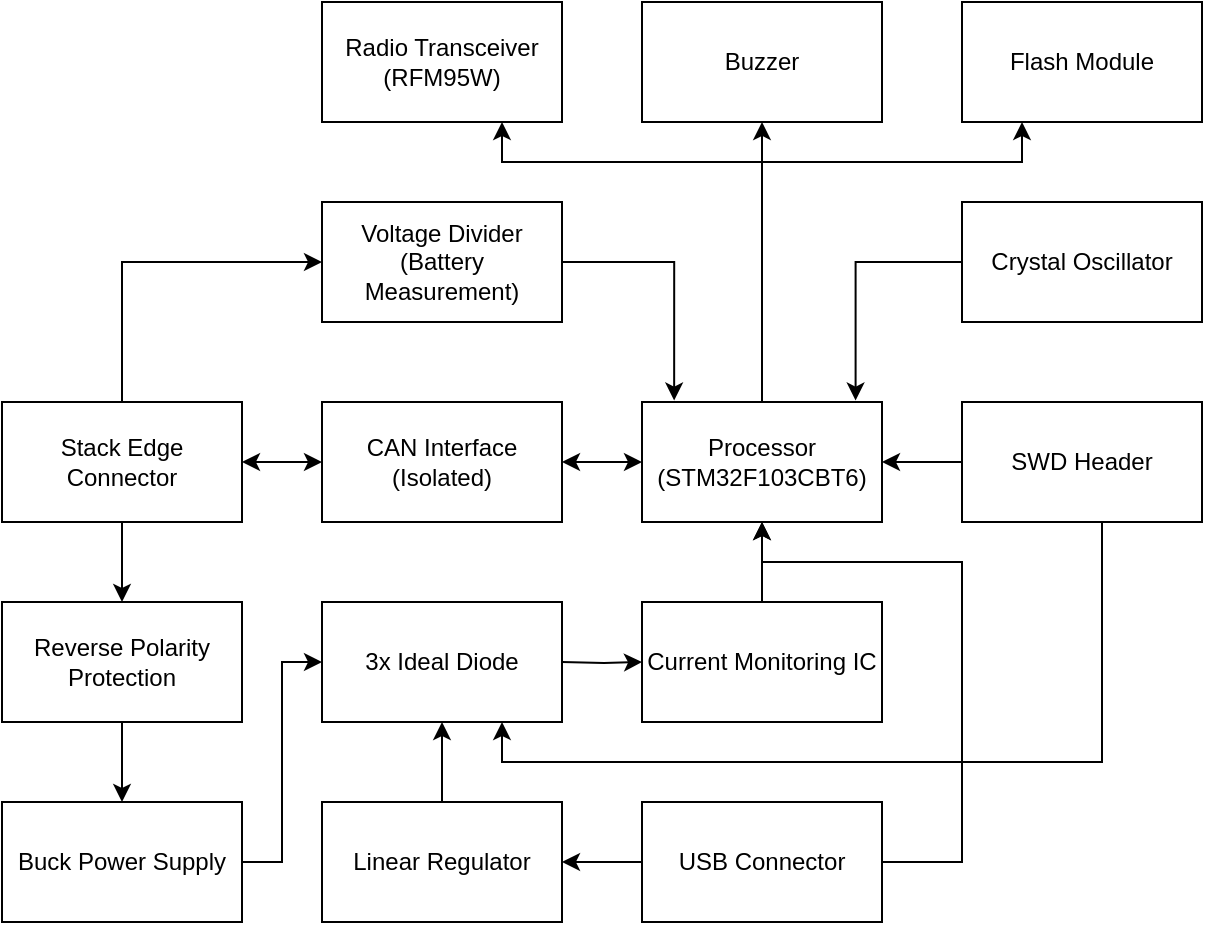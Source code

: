 <mxfile version="22.1.3" type="device">
  <diagram name="Page-1" id="m4HbVYhpBsFxY-E0fdw8">
    <mxGraphModel dx="1013" dy="524" grid="1" gridSize="10" guides="1" tooltips="1" connect="1" arrows="1" fold="1" page="1" pageScale="1" pageWidth="850" pageHeight="1100" math="0" shadow="0">
      <root>
        <mxCell id="0" />
        <mxCell id="1" parent="0" />
        <mxCell id="GqpDL0QlQFK2nMcuySfG-4" value="" style="edgeStyle=orthogonalEdgeStyle;rounded=0;orthogonalLoop=1;jettySize=auto;html=1;startArrow=classic;startFill=1;" parent="1" source="GqpDL0QlQFK2nMcuySfG-1" target="GqpDL0QlQFK2nMcuySfG-3" edge="1">
          <mxGeometry relative="1" as="geometry" />
        </mxCell>
        <mxCell id="74W6D5vzAUNJO_zQE1V--12" style="edgeStyle=orthogonalEdgeStyle;rounded=0;orthogonalLoop=1;jettySize=auto;html=1;entryX=0;entryY=0.5;entryDx=0;entryDy=0;" parent="1" source="GqpDL0QlQFK2nMcuySfG-1" target="74W6D5vzAUNJO_zQE1V--7" edge="1">
          <mxGeometry relative="1" as="geometry">
            <Array as="points">
              <mxPoint x="180" y="130" />
            </Array>
          </mxGeometry>
        </mxCell>
        <mxCell id="CMK4vEeK8Xor_b6nnSUB-4" value="" style="edgeStyle=orthogonalEdgeStyle;rounded=0;orthogonalLoop=1;jettySize=auto;html=1;" edge="1" parent="1" source="GqpDL0QlQFK2nMcuySfG-1" target="CMK4vEeK8Xor_b6nnSUB-3">
          <mxGeometry relative="1" as="geometry" />
        </mxCell>
        <mxCell id="GqpDL0QlQFK2nMcuySfG-1" value="&lt;div&gt;Stack Edge Connector&lt;/div&gt;" style="whiteSpace=wrap;html=1;" parent="1" vertex="1">
          <mxGeometry x="120" y="200" width="120" height="60" as="geometry" />
        </mxCell>
        <mxCell id="CMK4vEeK8Xor_b6nnSUB-25" style="edgeStyle=orthogonalEdgeStyle;rounded=0;orthogonalLoop=1;jettySize=auto;html=1;exitX=0.5;exitY=0;exitDx=0;exitDy=0;entryX=0.5;entryY=1;entryDx=0;entryDy=0;" edge="1" parent="1" source="GqpDL0QlQFK2nMcuySfG-2" target="CMK4vEeK8Xor_b6nnSUB-11">
          <mxGeometry relative="1" as="geometry" />
        </mxCell>
        <mxCell id="CMK4vEeK8Xor_b6nnSUB-26" style="edgeStyle=orthogonalEdgeStyle;rounded=0;orthogonalLoop=1;jettySize=auto;html=1;exitX=0.5;exitY=0;exitDx=0;exitDy=0;entryX=0.75;entryY=1;entryDx=0;entryDy=0;" edge="1" parent="1" source="GqpDL0QlQFK2nMcuySfG-2" target="CMK4vEeK8Xor_b6nnSUB-23">
          <mxGeometry relative="1" as="geometry">
            <Array as="points">
              <mxPoint x="500" y="80" />
              <mxPoint x="370" y="80" />
            </Array>
          </mxGeometry>
        </mxCell>
        <mxCell id="CMK4vEeK8Xor_b6nnSUB-27" style="edgeStyle=orthogonalEdgeStyle;rounded=0;orthogonalLoop=1;jettySize=auto;html=1;exitX=0.5;exitY=0;exitDx=0;exitDy=0;entryX=0.25;entryY=1;entryDx=0;entryDy=0;" edge="1" parent="1" source="GqpDL0QlQFK2nMcuySfG-2" target="CMK4vEeK8Xor_b6nnSUB-8">
          <mxGeometry relative="1" as="geometry">
            <Array as="points">
              <mxPoint x="500" y="80" />
              <mxPoint x="630" y="80" />
            </Array>
          </mxGeometry>
        </mxCell>
        <mxCell id="GqpDL0QlQFK2nMcuySfG-2" value="Processor&lt;br&gt;(STM32F103CBT6)" style="whiteSpace=wrap;html=1;" parent="1" vertex="1">
          <mxGeometry x="440" y="200" width="120" height="60" as="geometry" />
        </mxCell>
        <mxCell id="GqpDL0QlQFK2nMcuySfG-6" value="" style="edgeStyle=orthogonalEdgeStyle;rounded=0;orthogonalLoop=1;jettySize=auto;html=1;startArrow=classic;startFill=1;" parent="1" source="GqpDL0QlQFK2nMcuySfG-3" target="GqpDL0QlQFK2nMcuySfG-2" edge="1">
          <mxGeometry relative="1" as="geometry" />
        </mxCell>
        <mxCell id="GqpDL0QlQFK2nMcuySfG-3" value="CAN Interface (Isolated)" style="whiteSpace=wrap;html=1;" parent="1" vertex="1">
          <mxGeometry x="280" y="200" width="120" height="60" as="geometry" />
        </mxCell>
        <mxCell id="74W6D5vzAUNJO_zQE1V--4" value="" style="edgeStyle=orthogonalEdgeStyle;rounded=0;orthogonalLoop=1;jettySize=auto;html=1;" parent="1" source="GqpDL0QlQFK2nMcuySfG-7" edge="1">
          <mxGeometry relative="1" as="geometry">
            <mxPoint x="280" y="330" as="targetPoint" />
            <Array as="points">
              <mxPoint x="260" y="430" />
              <mxPoint x="260" y="330" />
            </Array>
          </mxGeometry>
        </mxCell>
        <mxCell id="GqpDL0QlQFK2nMcuySfG-7" value="Buck Power Supply" style="whiteSpace=wrap;html=1;" parent="1" vertex="1">
          <mxGeometry x="120" y="400" width="120" height="60" as="geometry" />
        </mxCell>
        <mxCell id="GqpDL0QlQFK2nMcuySfG-9" value="" style="edgeStyle=orthogonalEdgeStyle;rounded=0;orthogonalLoop=1;jettySize=auto;html=1;" parent="1" source="GqpDL0QlQFK2nMcuySfG-8" target="GqpDL0QlQFK2nMcuySfG-2" edge="1">
          <mxGeometry relative="1" as="geometry" />
        </mxCell>
        <mxCell id="GqpDL0QlQFK2nMcuySfG-8" value="&lt;div&gt;Current Monitoring IC&lt;br&gt;&lt;/div&gt;" style="whiteSpace=wrap;html=1;" parent="1" vertex="1">
          <mxGeometry x="440" y="300" width="120" height="60" as="geometry" />
        </mxCell>
        <mxCell id="74W6D5vzAUNJO_zQE1V--6" value="" style="edgeStyle=orthogonalEdgeStyle;rounded=0;orthogonalLoop=1;jettySize=auto;html=1;" parent="1" target="GqpDL0QlQFK2nMcuySfG-8" edge="1">
          <mxGeometry relative="1" as="geometry">
            <mxPoint x="400" y="330" as="sourcePoint" />
          </mxGeometry>
        </mxCell>
        <mxCell id="GqpDL0QlQFK2nMcuySfG-17" value="" style="edgeStyle=orthogonalEdgeStyle;rounded=0;orthogonalLoop=1;jettySize=auto;html=1;" parent="1" source="GqpDL0QlQFK2nMcuySfG-15" target="GqpDL0QlQFK2nMcuySfG-2" edge="1">
          <mxGeometry relative="1" as="geometry">
            <Array as="points">
              <mxPoint x="600" y="430" />
              <mxPoint x="600" y="280" />
              <mxPoint x="500" y="280" />
            </Array>
          </mxGeometry>
        </mxCell>
        <mxCell id="74W6D5vzAUNJO_zQE1V--2" value="" style="edgeStyle=orthogonalEdgeStyle;rounded=0;orthogonalLoop=1;jettySize=auto;html=1;" parent="1" source="GqpDL0QlQFK2nMcuySfG-15" target="74W6D5vzAUNJO_zQE1V--1" edge="1">
          <mxGeometry relative="1" as="geometry" />
        </mxCell>
        <mxCell id="GqpDL0QlQFK2nMcuySfG-15" value="USB Connector" style="whiteSpace=wrap;html=1;" parent="1" vertex="1">
          <mxGeometry x="440" y="400" width="120" height="60" as="geometry" />
        </mxCell>
        <mxCell id="GqpDL0QlQFK2nMcuySfG-19" value="" style="edgeStyle=orthogonalEdgeStyle;rounded=0;orthogonalLoop=1;jettySize=auto;html=1;" parent="1" source="GqpDL0QlQFK2nMcuySfG-18" target="GqpDL0QlQFK2nMcuySfG-2" edge="1">
          <mxGeometry relative="1" as="geometry" />
        </mxCell>
        <mxCell id="CMK4vEeK8Xor_b6nnSUB-2" style="edgeStyle=orthogonalEdgeStyle;rounded=0;orthogonalLoop=1;jettySize=auto;html=1;entryX=0.75;entryY=1;entryDx=0;entryDy=0;" edge="1" parent="1" source="GqpDL0QlQFK2nMcuySfG-18" target="CMK4vEeK8Xor_b6nnSUB-1">
          <mxGeometry relative="1" as="geometry">
            <mxPoint x="740" y="470" as="targetPoint" />
            <Array as="points">
              <mxPoint x="670" y="380" />
              <mxPoint x="370" y="380" />
            </Array>
          </mxGeometry>
        </mxCell>
        <mxCell id="GqpDL0QlQFK2nMcuySfG-18" value="&lt;div&gt;SWD Header&lt;/div&gt;" style="whiteSpace=wrap;html=1;" parent="1" vertex="1">
          <mxGeometry x="600" y="200" width="120" height="60" as="geometry" />
        </mxCell>
        <mxCell id="74W6D5vzAUNJO_zQE1V--15" style="edgeStyle=orthogonalEdgeStyle;rounded=0;orthogonalLoop=1;jettySize=auto;html=1;entryX=0.89;entryY=-0.012;entryDx=0;entryDy=0;entryPerimeter=0;" parent="1" source="GqpDL0QlQFK2nMcuySfG-20" target="GqpDL0QlQFK2nMcuySfG-2" edge="1">
          <mxGeometry relative="1" as="geometry" />
        </mxCell>
        <mxCell id="GqpDL0QlQFK2nMcuySfG-20" value="Crystal Oscillator" style="whiteSpace=wrap;html=1;" parent="1" vertex="1">
          <mxGeometry x="600" y="100" width="120" height="60" as="geometry" />
        </mxCell>
        <mxCell id="74W6D5vzAUNJO_zQE1V--11" value="" style="edgeStyle=orthogonalEdgeStyle;rounded=0;orthogonalLoop=1;jettySize=auto;html=1;" parent="1" source="74W6D5vzAUNJO_zQE1V--1" edge="1">
          <mxGeometry relative="1" as="geometry">
            <mxPoint x="340" y="360" as="targetPoint" />
          </mxGeometry>
        </mxCell>
        <mxCell id="74W6D5vzAUNJO_zQE1V--1" value="Linear Regulator" style="whiteSpace=wrap;html=1;" parent="1" vertex="1">
          <mxGeometry x="280" y="400" width="120" height="60" as="geometry" />
        </mxCell>
        <mxCell id="74W6D5vzAUNJO_zQE1V--14" style="edgeStyle=orthogonalEdgeStyle;rounded=0;orthogonalLoop=1;jettySize=auto;html=1;entryX=0.134;entryY=-0.012;entryDx=0;entryDy=0;entryPerimeter=0;" parent="1" source="74W6D5vzAUNJO_zQE1V--7" target="GqpDL0QlQFK2nMcuySfG-2" edge="1">
          <mxGeometry relative="1" as="geometry" />
        </mxCell>
        <mxCell id="74W6D5vzAUNJO_zQE1V--7" value="&lt;div&gt;Voltage Divider (Battery Measurement)&lt;br&gt;&lt;/div&gt;" style="whiteSpace=wrap;html=1;" parent="1" vertex="1">
          <mxGeometry x="280" y="100" width="120" height="60" as="geometry" />
        </mxCell>
        <mxCell id="CMK4vEeK8Xor_b6nnSUB-1" value="3x Ideal Diode" style="whiteSpace=wrap;html=1;" vertex="1" parent="1">
          <mxGeometry x="280" y="300" width="120" height="60" as="geometry" />
        </mxCell>
        <mxCell id="CMK4vEeK8Xor_b6nnSUB-5" value="" style="edgeStyle=orthogonalEdgeStyle;rounded=0;orthogonalLoop=1;jettySize=auto;html=1;" edge="1" parent="1" source="CMK4vEeK8Xor_b6nnSUB-3" target="GqpDL0QlQFK2nMcuySfG-7">
          <mxGeometry relative="1" as="geometry" />
        </mxCell>
        <mxCell id="CMK4vEeK8Xor_b6nnSUB-3" value="Reverse Polarity Protection" style="whiteSpace=wrap;html=1;" vertex="1" parent="1">
          <mxGeometry x="120" y="300" width="120" height="60" as="geometry" />
        </mxCell>
        <mxCell id="CMK4vEeK8Xor_b6nnSUB-8" value="Flash Module" style="whiteSpace=wrap;html=1;" vertex="1" parent="1">
          <mxGeometry x="600" width="120" height="60" as="geometry" />
        </mxCell>
        <mxCell id="CMK4vEeK8Xor_b6nnSUB-11" value="Buzzer" style="whiteSpace=wrap;html=1;" vertex="1" parent="1">
          <mxGeometry x="440" width="120" height="60" as="geometry" />
        </mxCell>
        <mxCell id="CMK4vEeK8Xor_b6nnSUB-23" value="Radio Transceiver&lt;br&gt;(RFM95W)" style="whiteSpace=wrap;html=1;" vertex="1" parent="1">
          <mxGeometry x="280" width="120" height="60" as="geometry" />
        </mxCell>
      </root>
    </mxGraphModel>
  </diagram>
</mxfile>
